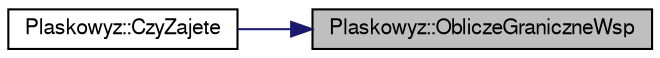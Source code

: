digraph "Plaskowyz::ObliczeGraniczneWsp"
{
 // LATEX_PDF_SIZE
  edge [fontname="FreeSans",fontsize="10",labelfontname="FreeSans",labelfontsize="10"];
  node [fontname="FreeSans",fontsize="10",shape=record];
  rankdir="RL";
  Node1 [label="Plaskowyz::ObliczeGraniczneWsp",height=0.2,width=0.4,color="black", fillcolor="grey75", style="filled", fontcolor="black",tooltip="Metody sprawdzajace zajetosc obszaru."];
  Node1 -> Node2 [dir="back",color="midnightblue",fontsize="10",style="solid",fontname="FreeSans"];
  Node2 [label="Plaskowyz::CzyZajete",height=0.2,width=0.4,color="black", fillcolor="white", style="filled",URL="$a00154.html#a00b036ffe0b8b1af2ddfaddbfe143bea",tooltip="Metoda sprawdzajaca czy dane polozenie jest zajete przez obiekt klasy GoraZDlugaGrania."];
}
